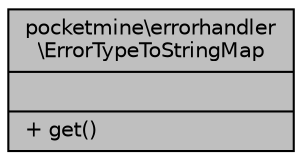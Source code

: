 digraph "pocketmine\errorhandler\ErrorTypeToStringMap"
{
 // INTERACTIVE_SVG=YES
 // LATEX_PDF_SIZE
  edge [fontname="Helvetica",fontsize="10",labelfontname="Helvetica",labelfontsize="10"];
  node [fontname="Helvetica",fontsize="10",shape=record];
  Node1 [label="{pocketmine\\errorhandler\l\\ErrorTypeToStringMap\n||+ get()\l}",height=0.2,width=0.4,color="black", fillcolor="grey75", style="filled", fontcolor="black",tooltip=" "];
}
